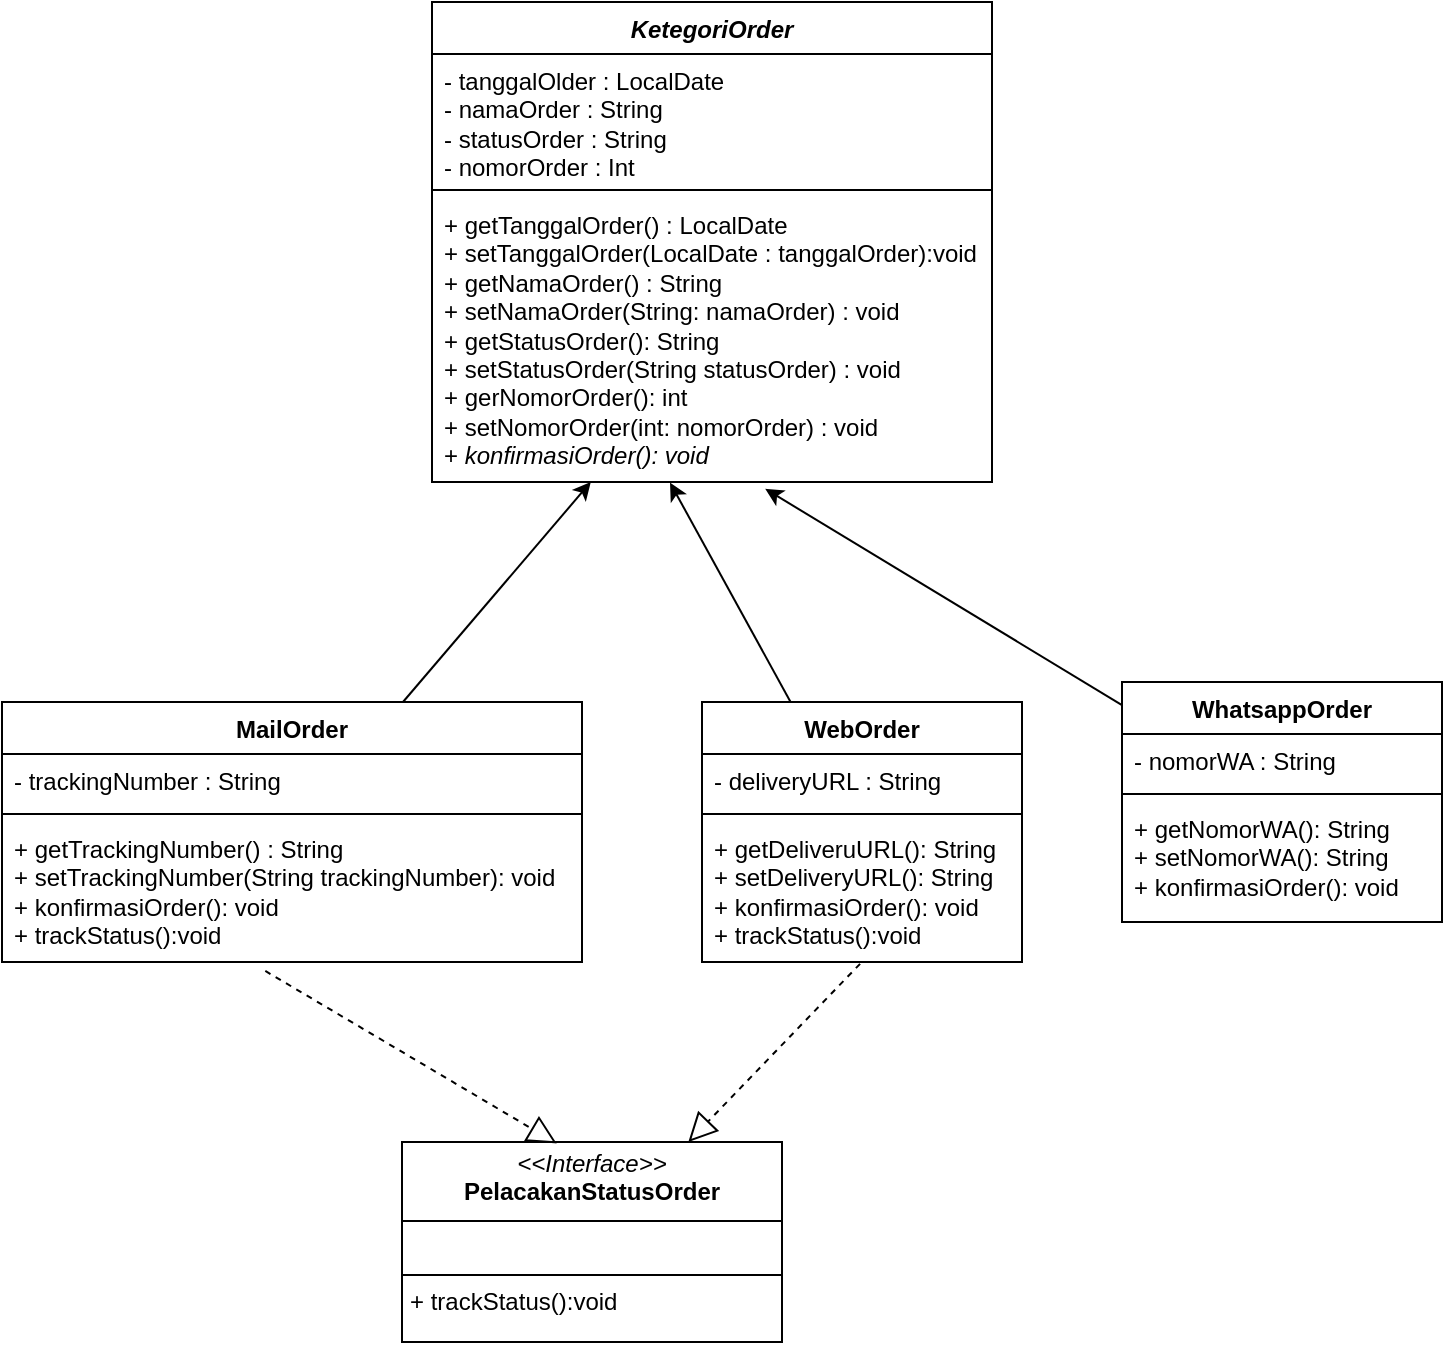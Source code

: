 <mxfile version="24.7.17">
  <diagram name="Page-1" id="W8L-sSmFb-0n0prrQMqT">
    <mxGraphModel dx="868" dy="1892" grid="1" gridSize="10" guides="1" tooltips="1" connect="1" arrows="1" fold="1" page="1" pageScale="1" pageWidth="850" pageHeight="1100" math="0" shadow="0">
      <root>
        <mxCell id="0" />
        <mxCell id="1" parent="0" />
        <mxCell id="DQpFK17N5yTxvYXPTMN0-1" value="&lt;i&gt;KetegoriOrder&lt;/i&gt;" style="swimlane;fontStyle=1;align=center;verticalAlign=top;childLayout=stackLayout;horizontal=1;startSize=26;horizontalStack=0;resizeParent=1;resizeParentMax=0;resizeLast=0;collapsible=1;marginBottom=0;whiteSpace=wrap;html=1;" vertex="1" parent="1">
          <mxGeometry x="225" y="-100" width="280" height="240" as="geometry" />
        </mxCell>
        <mxCell id="DQpFK17N5yTxvYXPTMN0-2" value="- tanggalOlder : LocalDate&lt;div&gt;- namaOrder : String&lt;/div&gt;&lt;div&gt;- statusOrder : String&lt;/div&gt;&lt;div&gt;- nomorOrder : Int&lt;/div&gt;" style="text;strokeColor=none;fillColor=none;align=left;verticalAlign=top;spacingLeft=4;spacingRight=4;overflow=hidden;rotatable=0;points=[[0,0.5],[1,0.5]];portConstraint=eastwest;whiteSpace=wrap;html=1;" vertex="1" parent="DQpFK17N5yTxvYXPTMN0-1">
          <mxGeometry y="26" width="280" height="64" as="geometry" />
        </mxCell>
        <mxCell id="DQpFK17N5yTxvYXPTMN0-3" value="" style="line;strokeWidth=1;fillColor=none;align=left;verticalAlign=middle;spacingTop=-1;spacingLeft=3;spacingRight=3;rotatable=0;labelPosition=right;points=[];portConstraint=eastwest;strokeColor=inherit;" vertex="1" parent="DQpFK17N5yTxvYXPTMN0-1">
          <mxGeometry y="90" width="280" height="8" as="geometry" />
        </mxCell>
        <mxCell id="DQpFK17N5yTxvYXPTMN0-4" value="+ getTanggalOrder() : LocalDate&lt;div&gt;+ setTanggalOrder(LocalDate : tanggalOrder):void&lt;/div&gt;&lt;div&gt;+ getNamaOrder() : String&lt;/div&gt;&lt;div&gt;+ setNamaOrder(String: namaOrder) : void&lt;/div&gt;&lt;div&gt;+ getStatusOrder(): String&lt;/div&gt;&lt;div&gt;+ setStatusOrder(String statusOrder) : void&lt;/div&gt;&lt;div&gt;+ gerNomorOrder(): int&lt;/div&gt;&lt;div&gt;+ setNomorOrder(int: nomorOrder) : void&lt;/div&gt;&lt;div&gt;+&amp;nbsp;&lt;span style=&quot;background-color: initial;&quot;&gt;&lt;i&gt;konfirmasiOrder(): void&lt;/i&gt;&lt;/span&gt;&lt;/div&gt;&lt;span class=&quot;hljs-params&quot;&gt;&lt;/span&gt;" style="text;strokeColor=none;fillColor=none;align=left;verticalAlign=top;spacingLeft=4;spacingRight=4;overflow=hidden;rotatable=0;points=[[0,0.5],[1,0.5]];portConstraint=eastwest;whiteSpace=wrap;html=1;" vertex="1" parent="DQpFK17N5yTxvYXPTMN0-1">
          <mxGeometry y="98" width="280" height="142" as="geometry" />
        </mxCell>
        <mxCell id="DQpFK17N5yTxvYXPTMN0-5" value="MailOrder" style="swimlane;fontStyle=1;align=center;verticalAlign=top;childLayout=stackLayout;horizontal=1;startSize=26;horizontalStack=0;resizeParent=1;resizeParentMax=0;resizeLast=0;collapsible=1;marginBottom=0;whiteSpace=wrap;html=1;" vertex="1" parent="1">
          <mxGeometry x="10" y="250" width="290" height="130" as="geometry" />
        </mxCell>
        <mxCell id="DQpFK17N5yTxvYXPTMN0-6" value="- trackingNumber : String" style="text;strokeColor=none;fillColor=none;align=left;verticalAlign=top;spacingLeft=4;spacingRight=4;overflow=hidden;rotatable=0;points=[[0,0.5],[1,0.5]];portConstraint=eastwest;whiteSpace=wrap;html=1;" vertex="1" parent="DQpFK17N5yTxvYXPTMN0-5">
          <mxGeometry y="26" width="290" height="26" as="geometry" />
        </mxCell>
        <mxCell id="DQpFK17N5yTxvYXPTMN0-7" value="" style="line;strokeWidth=1;fillColor=none;align=left;verticalAlign=middle;spacingTop=-1;spacingLeft=3;spacingRight=3;rotatable=0;labelPosition=right;points=[];portConstraint=eastwest;strokeColor=inherit;" vertex="1" parent="DQpFK17N5yTxvYXPTMN0-5">
          <mxGeometry y="52" width="290" height="8" as="geometry" />
        </mxCell>
        <mxCell id="DQpFK17N5yTxvYXPTMN0-8" value="&lt;div&gt;+ getTrackingNumber() : String&lt;/div&gt;&lt;div&gt;+ setTrackingNumber(String trackingNumber): void&lt;/div&gt;+ konfirmasiOrder(): void&lt;div&gt;+&amp;nbsp;trackStatus():void&lt;br&gt;&lt;/div&gt;" style="text;strokeColor=none;fillColor=none;align=left;verticalAlign=top;spacingLeft=4;spacingRight=4;overflow=hidden;rotatable=0;points=[[0,0.5],[1,0.5]];portConstraint=eastwest;whiteSpace=wrap;html=1;" vertex="1" parent="DQpFK17N5yTxvYXPTMN0-5">
          <mxGeometry y="60" width="290" height="70" as="geometry" />
        </mxCell>
        <mxCell id="DQpFK17N5yTxvYXPTMN0-9" value="WebOrder" style="swimlane;fontStyle=1;align=center;verticalAlign=top;childLayout=stackLayout;horizontal=1;startSize=26;horizontalStack=0;resizeParent=1;resizeParentMax=0;resizeLast=0;collapsible=1;marginBottom=0;whiteSpace=wrap;html=1;" vertex="1" parent="1">
          <mxGeometry x="360" y="250" width="160" height="130" as="geometry" />
        </mxCell>
        <mxCell id="DQpFK17N5yTxvYXPTMN0-10" value="-&amp;nbsp;deliveryURL : String" style="text;strokeColor=none;fillColor=none;align=left;verticalAlign=top;spacingLeft=4;spacingRight=4;overflow=hidden;rotatable=0;points=[[0,0.5],[1,0.5]];portConstraint=eastwest;whiteSpace=wrap;html=1;" vertex="1" parent="DQpFK17N5yTxvYXPTMN0-9">
          <mxGeometry y="26" width="160" height="26" as="geometry" />
        </mxCell>
        <mxCell id="DQpFK17N5yTxvYXPTMN0-11" value="" style="line;strokeWidth=1;fillColor=none;align=left;verticalAlign=middle;spacingTop=-1;spacingLeft=3;spacingRight=3;rotatable=0;labelPosition=right;points=[];portConstraint=eastwest;strokeColor=inherit;" vertex="1" parent="DQpFK17N5yTxvYXPTMN0-9">
          <mxGeometry y="52" width="160" height="8" as="geometry" />
        </mxCell>
        <mxCell id="DQpFK17N5yTxvYXPTMN0-12" value="+ getDeliveruURL(): String&lt;div&gt;+ setDeliveryURL(): String&lt;/div&gt;&lt;div&gt;+ konfirmasiOrder(): void&lt;/div&gt;&lt;div&gt;+&amp;nbsp;trackStatus():void&lt;br&gt;&lt;/div&gt;" style="text;strokeColor=none;fillColor=none;align=left;verticalAlign=top;spacingLeft=4;spacingRight=4;overflow=hidden;rotatable=0;points=[[0,0.5],[1,0.5]];portConstraint=eastwest;whiteSpace=wrap;html=1;" vertex="1" parent="DQpFK17N5yTxvYXPTMN0-9">
          <mxGeometry y="60" width="160" height="70" as="geometry" />
        </mxCell>
        <mxCell id="DQpFK17N5yTxvYXPTMN0-13" value="WhatsappOrder" style="swimlane;fontStyle=1;align=center;verticalAlign=top;childLayout=stackLayout;horizontal=1;startSize=26;horizontalStack=0;resizeParent=1;resizeParentMax=0;resizeLast=0;collapsible=1;marginBottom=0;whiteSpace=wrap;html=1;" vertex="1" parent="1">
          <mxGeometry x="570" y="240" width="160" height="120" as="geometry" />
        </mxCell>
        <mxCell id="DQpFK17N5yTxvYXPTMN0-14" value="- nomorWA : String" style="text;strokeColor=none;fillColor=none;align=left;verticalAlign=top;spacingLeft=4;spacingRight=4;overflow=hidden;rotatable=0;points=[[0,0.5],[1,0.5]];portConstraint=eastwest;whiteSpace=wrap;html=1;" vertex="1" parent="DQpFK17N5yTxvYXPTMN0-13">
          <mxGeometry y="26" width="160" height="26" as="geometry" />
        </mxCell>
        <mxCell id="DQpFK17N5yTxvYXPTMN0-15" value="" style="line;strokeWidth=1;fillColor=none;align=left;verticalAlign=middle;spacingTop=-1;spacingLeft=3;spacingRight=3;rotatable=0;labelPosition=right;points=[];portConstraint=eastwest;strokeColor=inherit;" vertex="1" parent="DQpFK17N5yTxvYXPTMN0-13">
          <mxGeometry y="52" width="160" height="8" as="geometry" />
        </mxCell>
        <mxCell id="DQpFK17N5yTxvYXPTMN0-16" value="+ getNomorWA(): String&lt;div&gt;+ setNomorWA(): String&lt;/div&gt;&lt;div&gt;+ konfirmasiOrder(): void&lt;/div&gt;" style="text;strokeColor=none;fillColor=none;align=left;verticalAlign=top;spacingLeft=4;spacingRight=4;overflow=hidden;rotatable=0;points=[[0,0.5],[1,0.5]];portConstraint=eastwest;whiteSpace=wrap;html=1;" vertex="1" parent="DQpFK17N5yTxvYXPTMN0-13">
          <mxGeometry y="60" width="160" height="60" as="geometry" />
        </mxCell>
        <mxCell id="DQpFK17N5yTxvYXPTMN0-17" style="rounded=0;orthogonalLoop=1;jettySize=auto;html=1;" edge="1" parent="1" source="DQpFK17N5yTxvYXPTMN0-5" target="DQpFK17N5yTxvYXPTMN0-4">
          <mxGeometry relative="1" as="geometry" />
        </mxCell>
        <mxCell id="DQpFK17N5yTxvYXPTMN0-18" style="rounded=0;orthogonalLoop=1;jettySize=auto;html=1;entryX=0.425;entryY=1.002;entryDx=0;entryDy=0;entryPerimeter=0;" edge="1" parent="1" source="DQpFK17N5yTxvYXPTMN0-9" target="DQpFK17N5yTxvYXPTMN0-4">
          <mxGeometry relative="1" as="geometry" />
        </mxCell>
        <mxCell id="DQpFK17N5yTxvYXPTMN0-19" style="rounded=0;orthogonalLoop=1;jettySize=auto;html=1;entryX=0.595;entryY=1.024;entryDx=0;entryDy=0;entryPerimeter=0;" edge="1" parent="1" source="DQpFK17N5yTxvYXPTMN0-13" target="DQpFK17N5yTxvYXPTMN0-4">
          <mxGeometry relative="1" as="geometry">
            <mxPoint x="470" y="110" as="targetPoint" />
          </mxGeometry>
        </mxCell>
        <mxCell id="DQpFK17N5yTxvYXPTMN0-24" value="&lt;p style=&quot;margin:0px;margin-top:4px;text-align:center;&quot;&gt;&lt;i&gt;&amp;lt;&amp;lt;Interface&amp;gt;&amp;gt;&lt;/i&gt;&lt;br&gt;&lt;b&gt;PelacakanStatusOrder&lt;br&gt;&lt;/b&gt;&lt;/p&gt;&lt;hr size=&quot;1&quot; style=&quot;border-style:solid;&quot;&gt;&lt;p style=&quot;margin:0px;margin-left:4px;&quot;&gt;&lt;br&gt;&lt;/p&gt;&lt;hr size=&quot;1&quot; style=&quot;border-style:solid;&quot;&gt;&lt;p style=&quot;margin:0px;margin-left:4px;&quot;&gt;+&amp;nbsp;trackStatus():void &lt;/p&gt;" style="verticalAlign=top;align=left;overflow=fill;html=1;whiteSpace=wrap;" vertex="1" parent="1">
          <mxGeometry x="210" y="470" width="190" height="100" as="geometry" />
        </mxCell>
        <mxCell id="DQpFK17N5yTxvYXPTMN0-25" value="" style="endArrow=block;dashed=1;endFill=0;endSize=12;html=1;rounded=0;exitX=0.494;exitY=1.013;exitDx=0;exitDy=0;exitPerimeter=0;" edge="1" parent="1" source="DQpFK17N5yTxvYXPTMN0-12" target="DQpFK17N5yTxvYXPTMN0-24">
          <mxGeometry width="160" relative="1" as="geometry">
            <mxPoint x="370" y="390" as="sourcePoint" />
            <mxPoint x="530" y="390" as="targetPoint" />
          </mxGeometry>
        </mxCell>
        <mxCell id="DQpFK17N5yTxvYXPTMN0-26" value="" style="endArrow=block;dashed=1;endFill=0;endSize=12;html=1;rounded=0;exitX=0.454;exitY=1.064;exitDx=0;exitDy=0;exitPerimeter=0;entryX=0.407;entryY=0.007;entryDx=0;entryDy=0;entryPerimeter=0;" edge="1" parent="1" source="DQpFK17N5yTxvYXPTMN0-8" target="DQpFK17N5yTxvYXPTMN0-24">
          <mxGeometry width="160" relative="1" as="geometry">
            <mxPoint x="434" y="346" as="sourcePoint" />
            <mxPoint x="434" y="410" as="targetPoint" />
          </mxGeometry>
        </mxCell>
      </root>
    </mxGraphModel>
  </diagram>
</mxfile>
